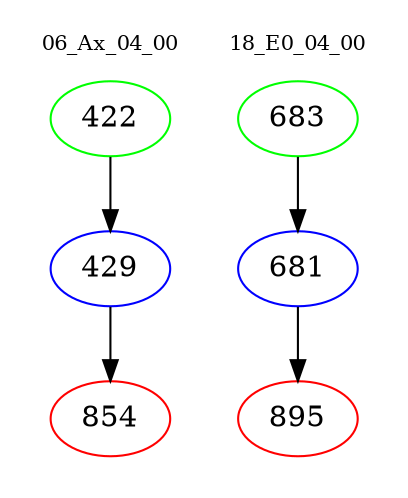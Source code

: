 digraph{
subgraph cluster_0 {
color = white
label = "06_Ax_04_00";
fontsize=10;
T0_422 [label="422", color="green"]
T0_422 -> T0_429 [color="black"]
T0_429 [label="429", color="blue"]
T0_429 -> T0_854 [color="black"]
T0_854 [label="854", color="red"]
}
subgraph cluster_1 {
color = white
label = "18_E0_04_00";
fontsize=10;
T1_683 [label="683", color="green"]
T1_683 -> T1_681 [color="black"]
T1_681 [label="681", color="blue"]
T1_681 -> T1_895 [color="black"]
T1_895 [label="895", color="red"]
}
}
